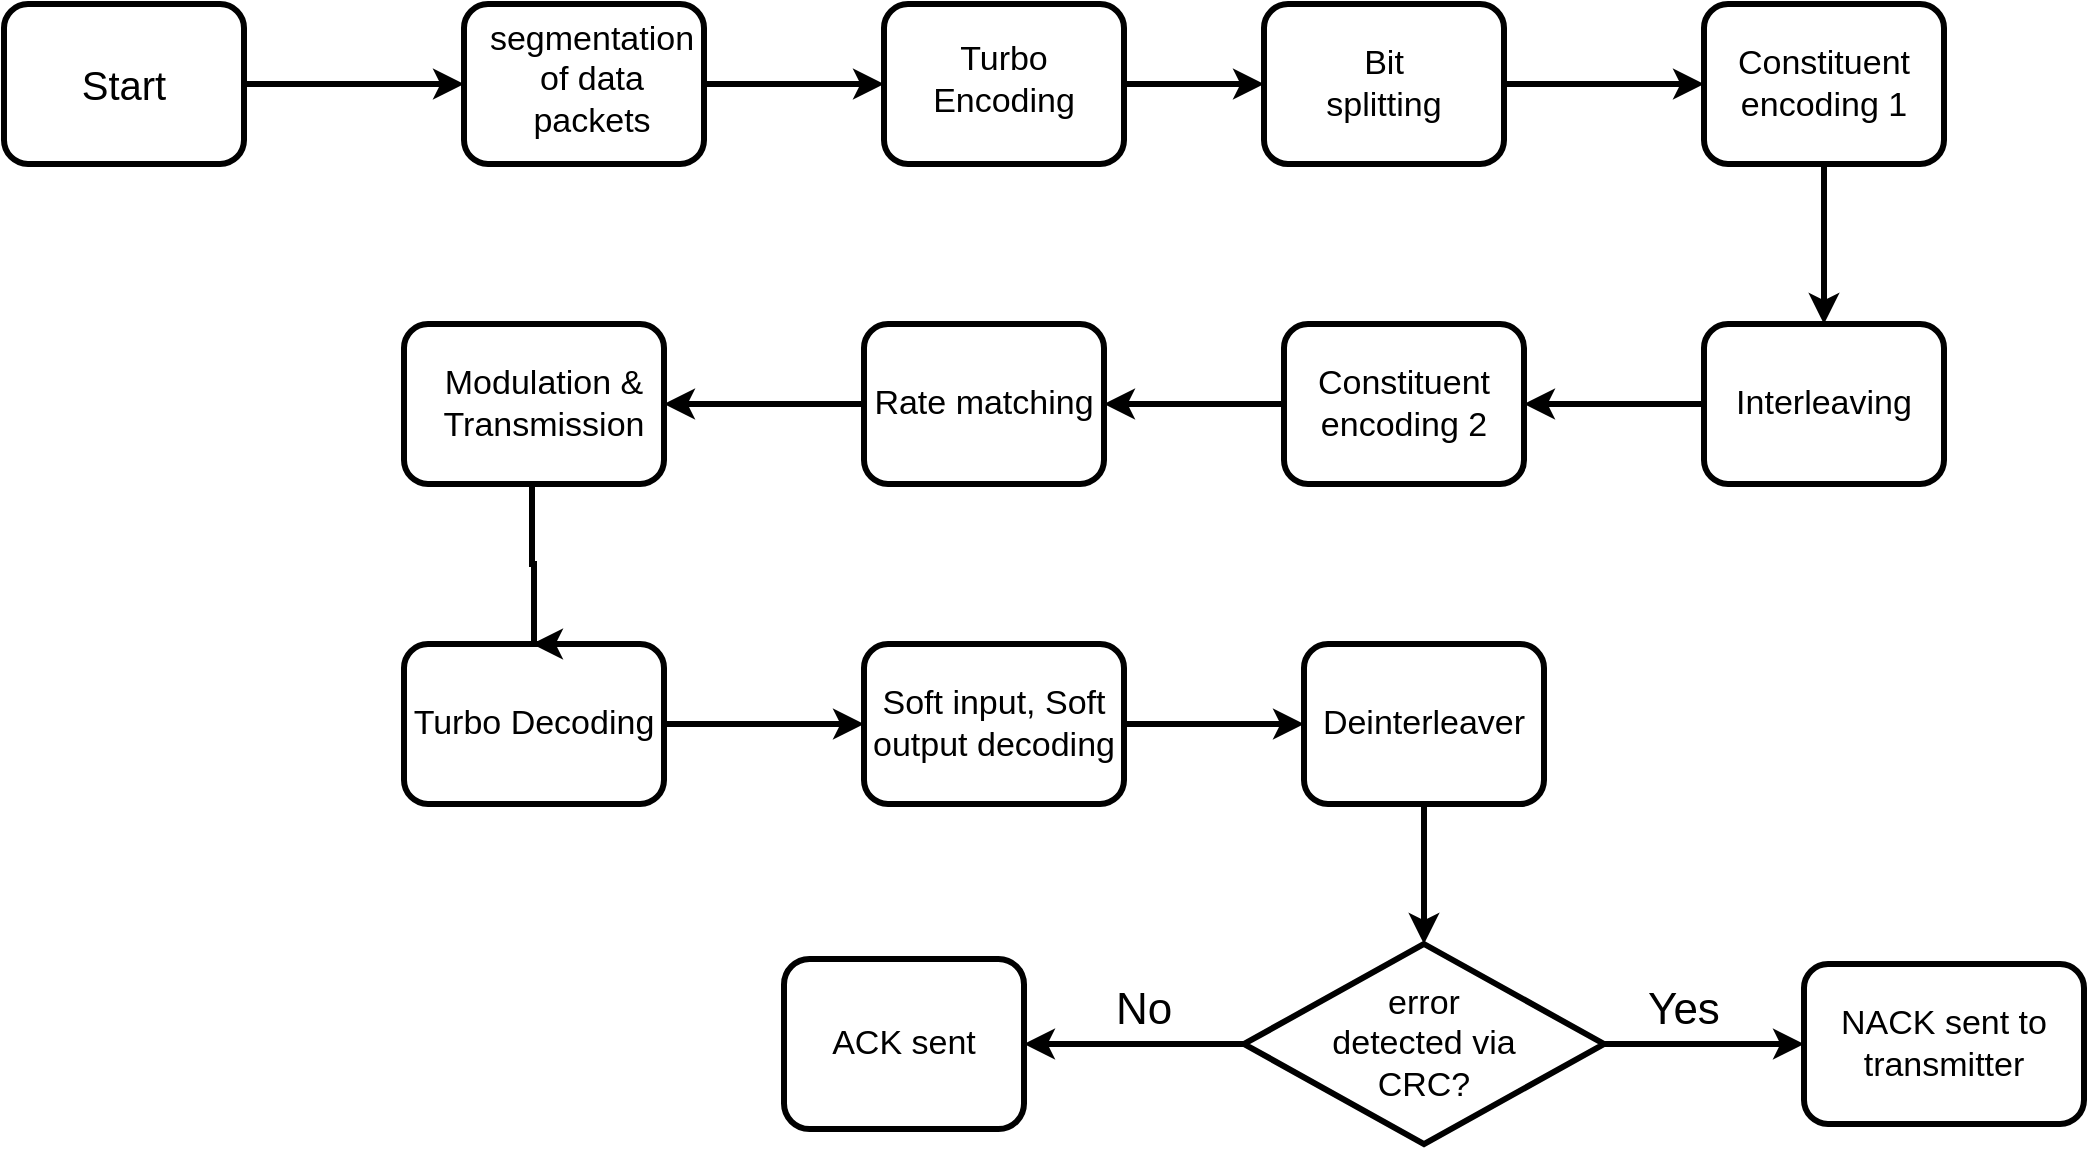 <mxfile version="26.0.5">
  <diagram name="Page-1" id="hd4K_-JfaXecoMEVGY_b">
    <mxGraphModel dx="1909" dy="1013" grid="1" gridSize="10" guides="1" tooltips="1" connect="1" arrows="1" fold="1" page="1" pageScale="1" pageWidth="827" pageHeight="1169" math="0" shadow="0">
      <root>
        <mxCell id="0" />
        <mxCell id="1" parent="0" />
        <mxCell id="OLJDqBpR-RK0W_lEo3u7-1" value="" style="rounded=1;whiteSpace=wrap;html=1;strokeWidth=3;" vertex="1" parent="1">
          <mxGeometry x="310" y="780" width="120" height="80" as="geometry" />
        </mxCell>
        <mxCell id="OLJDqBpR-RK0W_lEo3u7-2" value="" style="rounded=1;whiteSpace=wrap;html=1;strokeWidth=3;" vertex="1" parent="1">
          <mxGeometry x="540" y="780" width="120" height="80" as="geometry" />
        </mxCell>
        <mxCell id="OLJDqBpR-RK0W_lEo3u7-3" value="" style="rounded=1;whiteSpace=wrap;html=1;strokeWidth=3;" vertex="1" parent="1">
          <mxGeometry x="750" y="780" width="120" height="80" as="geometry" />
        </mxCell>
        <mxCell id="OLJDqBpR-RK0W_lEo3u7-4" value="" style="rounded=1;whiteSpace=wrap;html=1;strokeWidth=3;" vertex="1" parent="1">
          <mxGeometry x="940" y="780" width="120" height="80" as="geometry" />
        </mxCell>
        <mxCell id="OLJDqBpR-RK0W_lEo3u7-5" style="edgeStyle=orthogonalEdgeStyle;rounded=0;orthogonalLoop=1;jettySize=auto;html=1;exitX=0.5;exitY=1;exitDx=0;exitDy=0;strokeWidth=3;" edge="1" parent="1" source="OLJDqBpR-RK0W_lEo3u7-4" target="OLJDqBpR-RK0W_lEo3u7-4">
          <mxGeometry relative="1" as="geometry" />
        </mxCell>
        <mxCell id="OLJDqBpR-RK0W_lEo3u7-6" value="&lt;font style=&quot;font-size: 17px;&quot;&gt;Turbo Decoding&lt;/font&gt;" style="rounded=1;whiteSpace=wrap;html=1;strokeWidth=3;" vertex="1" parent="1">
          <mxGeometry x="510" y="1100" width="130" height="80" as="geometry" />
        </mxCell>
        <mxCell id="OLJDqBpR-RK0W_lEo3u7-7" value="&lt;font style=&quot;font-size: 17px;&quot;&gt;Interleaving&lt;/font&gt;" style="rounded=1;whiteSpace=wrap;html=1;strokeWidth=3;" vertex="1" parent="1">
          <mxGeometry x="1160" y="940" width="120" height="80" as="geometry" />
        </mxCell>
        <mxCell id="OLJDqBpR-RK0W_lEo3u7-8" style="edgeStyle=orthogonalEdgeStyle;rounded=0;orthogonalLoop=1;jettySize=auto;html=1;exitX=0.75;exitY=0;exitDx=0;exitDy=0;entryX=1;entryY=0.25;entryDx=0;entryDy=0;strokeWidth=3;" edge="1" parent="1" source="OLJDqBpR-RK0W_lEo3u7-10" target="OLJDqBpR-RK0W_lEo3u7-16">
          <mxGeometry relative="1" as="geometry" />
        </mxCell>
        <mxCell id="OLJDqBpR-RK0W_lEo3u7-9" style="edgeStyle=orthogonalEdgeStyle;rounded=0;orthogonalLoop=1;jettySize=auto;html=1;entryX=0.5;entryY=0;entryDx=0;entryDy=0;strokeWidth=3;" edge="1" parent="1">
          <mxGeometry relative="1" as="geometry">
            <mxPoint x="569.0" y="1020" as="sourcePoint" />
            <mxPoint x="574.0" y="1100" as="targetPoint" />
            <Array as="points">
              <mxPoint x="574" y="1020" />
              <mxPoint x="574" y="1060" />
              <mxPoint x="575" y="1100" />
            </Array>
          </mxGeometry>
        </mxCell>
        <mxCell id="OLJDqBpR-RK0W_lEo3u7-10" value="" style="rounded=1;whiteSpace=wrap;html=1;strokeWidth=3;" vertex="1" parent="1">
          <mxGeometry x="510" y="940" width="130" height="80" as="geometry" />
        </mxCell>
        <mxCell id="OLJDqBpR-RK0W_lEo3u7-11" value="&lt;font style=&quot;font-size: 17px;&quot;&gt;Soft input, Soft output decoding&lt;/font&gt;" style="rounded=1;whiteSpace=wrap;html=1;strokeWidth=3;" vertex="1" parent="1">
          <mxGeometry x="740" y="1100" width="130" height="80" as="geometry" />
        </mxCell>
        <mxCell id="OLJDqBpR-RK0W_lEo3u7-12" value="&lt;font style=&quot;font-size: 20px;&quot;&gt;Start&lt;/font&gt;" style="text;html=1;align=center;verticalAlign=middle;whiteSpace=wrap;rounded=0;shadow=1;fontStyle=0;strokeWidth=3;" vertex="1" parent="1">
          <mxGeometry x="340" y="805" width="60" height="30" as="geometry" />
        </mxCell>
        <mxCell id="OLJDqBpR-RK0W_lEo3u7-13" value="&lt;font style=&quot;font-size: 17px;&quot;&gt;segmentation of data packets&lt;/font&gt;" style="text;html=1;align=center;verticalAlign=middle;whiteSpace=wrap;rounded=0;fontStyle=0;strokeWidth=3;" vertex="1" parent="1">
          <mxGeometry x="574" y="795" width="60" height="45" as="geometry" />
        </mxCell>
        <mxCell id="OLJDqBpR-RK0W_lEo3u7-14" value="&lt;font style=&quot;font-size: 17px;&quot;&gt;Turbo Encoding&lt;/font&gt;" style="text;html=1;align=center;verticalAlign=middle;whiteSpace=wrap;rounded=0;fontStyle=0;strokeWidth=3;" vertex="1" parent="1">
          <mxGeometry x="780" y="802.5" width="60" height="30" as="geometry" />
        </mxCell>
        <mxCell id="OLJDqBpR-RK0W_lEo3u7-15" value="&lt;font style=&quot;font-size: 17px;&quot;&gt;Bit splitting&lt;/font&gt;" style="text;html=1;align=center;verticalAlign=middle;whiteSpace=wrap;rounded=0;fontStyle=0;strokeWidth=3;" vertex="1" parent="1">
          <mxGeometry x="970" y="805" width="60" height="30" as="geometry" />
        </mxCell>
        <mxCell id="OLJDqBpR-RK0W_lEo3u7-16" value="&lt;font style=&quot;font-size: 17px;&quot;&gt;&lt;span style=&quot;font-size: 17px;&quot;&gt;Modulation &amp;amp; Transmission&lt;/span&gt;&lt;/font&gt;" style="text;html=1;align=center;verticalAlign=middle;whiteSpace=wrap;rounded=0;fontStyle=0;fontSize=17;strokeWidth=3;" vertex="1" parent="1">
          <mxGeometry x="550" y="965" width="60" height="30" as="geometry" />
        </mxCell>
        <mxCell id="OLJDqBpR-RK0W_lEo3u7-17" value="&lt;font style=&quot;font-size: 17px;&quot;&gt;Constituent encoding 2&lt;/font&gt;" style="rounded=1;whiteSpace=wrap;html=1;strokeWidth=3;" vertex="1" parent="1">
          <mxGeometry x="950" y="940" width="120" height="80" as="geometry" />
        </mxCell>
        <mxCell id="OLJDqBpR-RK0W_lEo3u7-18" value="&lt;font style=&quot;font-size: 17px;&quot;&gt;Rate matching&lt;/font&gt;" style="rounded=1;whiteSpace=wrap;html=1;strokeWidth=3;" vertex="1" parent="1">
          <mxGeometry x="740" y="940" width="120" height="80" as="geometry" />
        </mxCell>
        <mxCell id="OLJDqBpR-RK0W_lEo3u7-19" value="&lt;font style=&quot;font-size: 17px;&quot;&gt;Constituent encoding 1&lt;/font&gt;" style="rounded=1;whiteSpace=wrap;html=1;strokeWidth=3;" vertex="1" parent="1">
          <mxGeometry x="1160" y="780" width="120" height="80" as="geometry" />
        </mxCell>
        <mxCell id="OLJDqBpR-RK0W_lEo3u7-20" value="&lt;font style=&quot;font-size: 17px;&quot;&gt;Deinterleaver&lt;/font&gt;" style="rounded=1;whiteSpace=wrap;html=1;strokeWidth=3;" vertex="1" parent="1">
          <mxGeometry x="960" y="1100" width="120" height="80" as="geometry" />
        </mxCell>
        <mxCell id="OLJDqBpR-RK0W_lEo3u7-21" value="&lt;div&gt;&lt;font style=&quot;font-size: 17px;&quot;&gt;&lt;br&gt;&lt;/font&gt;&lt;/div&gt;&lt;font style=&quot;font-size: 17px;&quot;&gt;error&lt;br&gt;detected via &lt;br&gt;CRC?&lt;br&gt;&lt;br&gt;&lt;/font&gt;" style="rhombus;whiteSpace=wrap;html=1;fontStyle=0;strokeWidth=3;" vertex="1" parent="1">
          <mxGeometry x="930" y="1250" width="180" height="100" as="geometry" />
        </mxCell>
        <mxCell id="OLJDqBpR-RK0W_lEo3u7-22" value="&lt;font style=&quot;font-size: 17px;&quot;&gt;ACK sent&lt;/font&gt;" style="rounded=1;whiteSpace=wrap;html=1;strokeWidth=3;" vertex="1" parent="1">
          <mxGeometry x="700" y="1257.5" width="120" height="85" as="geometry" />
        </mxCell>
        <mxCell id="OLJDqBpR-RK0W_lEo3u7-23" value="&lt;font style=&quot;font-size: 17px;&quot;&gt;NACK sent to transmitter&lt;/font&gt;" style="rounded=1;whiteSpace=wrap;html=1;strokeWidth=3;" vertex="1" parent="1">
          <mxGeometry x="1210" y="1260" width="140" height="80" as="geometry" />
        </mxCell>
        <mxCell id="OLJDqBpR-RK0W_lEo3u7-24" value="" style="endArrow=classic;html=1;rounded=0;exitX=0;exitY=0.5;exitDx=0;exitDy=0;entryX=1;entryY=0.5;entryDx=0;entryDy=0;strokeWidth=3;" edge="1" parent="1" source="OLJDqBpR-RK0W_lEo3u7-21" target="OLJDqBpR-RK0W_lEo3u7-22">
          <mxGeometry width="50" height="50" relative="1" as="geometry">
            <mxPoint x="680" y="1370" as="sourcePoint" />
            <mxPoint x="730" y="1320" as="targetPoint" />
          </mxGeometry>
        </mxCell>
        <mxCell id="OLJDqBpR-RK0W_lEo3u7-25" value="&lt;font style=&quot;font-size: 22px;&quot;&gt;No&lt;/font&gt;" style="text;html=1;align=center;verticalAlign=middle;whiteSpace=wrap;rounded=0;strokeWidth=3;" vertex="1" parent="1">
          <mxGeometry x="850" y="1267.5" width="60" height="30" as="geometry" />
        </mxCell>
        <mxCell id="OLJDqBpR-RK0W_lEo3u7-26" value="" style="endArrow=classic;html=1;rounded=0;exitX=1;exitY=0.5;exitDx=0;exitDy=0;entryX=0;entryY=0.5;entryDx=0;entryDy=0;strokeWidth=3;" edge="1" parent="1" source="OLJDqBpR-RK0W_lEo3u7-21" target="OLJDqBpR-RK0W_lEo3u7-23">
          <mxGeometry width="50" height="50" relative="1" as="geometry">
            <mxPoint x="1130" y="1450" as="sourcePoint" />
            <mxPoint x="1180" y="1400" as="targetPoint" />
          </mxGeometry>
        </mxCell>
        <mxCell id="OLJDqBpR-RK0W_lEo3u7-27" value="&lt;font style=&quot;font-size: 22px;&quot;&gt;Yes&lt;/font&gt;" style="text;html=1;align=center;verticalAlign=middle;whiteSpace=wrap;rounded=0;strokeWidth=3;" vertex="1" parent="1">
          <mxGeometry x="1120" y="1267.5" width="60" height="30" as="geometry" />
        </mxCell>
        <mxCell id="OLJDqBpR-RK0W_lEo3u7-28" value="" style="endArrow=classic;html=1;rounded=0;entryX=0.5;entryY=0;entryDx=0;entryDy=0;exitX=0.5;exitY=1;exitDx=0;exitDy=0;strokeWidth=3;" edge="1" parent="1" source="OLJDqBpR-RK0W_lEo3u7-20" target="OLJDqBpR-RK0W_lEo3u7-21">
          <mxGeometry width="50" height="50" relative="1" as="geometry">
            <mxPoint x="1270" y="1170" as="sourcePoint" />
            <mxPoint x="1320" y="1120" as="targetPoint" />
          </mxGeometry>
        </mxCell>
        <mxCell id="OLJDqBpR-RK0W_lEo3u7-29" value="" style="endArrow=classic;html=1;rounded=0;exitX=1;exitY=0.5;exitDx=0;exitDy=0;entryX=0;entryY=0.5;entryDx=0;entryDy=0;strokeWidth=3;" edge="1" parent="1" source="OLJDqBpR-RK0W_lEo3u7-11" target="OLJDqBpR-RK0W_lEo3u7-20">
          <mxGeometry width="50" height="50" relative="1" as="geometry">
            <mxPoint x="920" y="1410" as="sourcePoint" />
            <mxPoint x="970" y="1360" as="targetPoint" />
          </mxGeometry>
        </mxCell>
        <mxCell id="OLJDqBpR-RK0W_lEo3u7-30" value="" style="endArrow=classic;html=1;rounded=0;entryX=0;entryY=0.5;entryDx=0;entryDy=0;exitX=1;exitY=0.5;exitDx=0;exitDy=0;strokeWidth=3;" edge="1" parent="1" source="OLJDqBpR-RK0W_lEo3u7-6" target="OLJDqBpR-RK0W_lEo3u7-11">
          <mxGeometry width="50" height="50" relative="1" as="geometry">
            <mxPoint x="430" y="1310" as="sourcePoint" />
            <mxPoint x="480" y="1260" as="targetPoint" />
          </mxGeometry>
        </mxCell>
        <mxCell id="OLJDqBpR-RK0W_lEo3u7-31" value="" style="endArrow=classic;html=1;rounded=0;entryX=1;entryY=0.5;entryDx=0;entryDy=0;strokeWidth=3;" edge="1" parent="1" target="OLJDqBpR-RK0W_lEo3u7-10">
          <mxGeometry width="50" height="50" relative="1" as="geometry">
            <mxPoint x="740" y="980" as="sourcePoint" />
            <mxPoint x="540" y="1260" as="targetPoint" />
          </mxGeometry>
        </mxCell>
        <mxCell id="OLJDqBpR-RK0W_lEo3u7-32" value="" style="endArrow=classic;html=1;rounded=0;exitX=0;exitY=0.5;exitDx=0;exitDy=0;entryX=1;entryY=0.5;entryDx=0;entryDy=0;strokeWidth=3;" edge="1" parent="1" source="OLJDqBpR-RK0W_lEo3u7-17" target="OLJDqBpR-RK0W_lEo3u7-18">
          <mxGeometry width="50" height="50" relative="1" as="geometry">
            <mxPoint x="410" y="1330" as="sourcePoint" />
            <mxPoint x="460" y="1280" as="targetPoint" />
          </mxGeometry>
        </mxCell>
        <mxCell id="OLJDqBpR-RK0W_lEo3u7-33" value="" style="endArrow=classic;html=1;rounded=0;exitX=0;exitY=0.5;exitDx=0;exitDy=0;entryX=1;entryY=0.5;entryDx=0;entryDy=0;strokeWidth=3;" edge="1" parent="1" source="OLJDqBpR-RK0W_lEo3u7-7" target="OLJDqBpR-RK0W_lEo3u7-17">
          <mxGeometry width="50" height="50" relative="1" as="geometry">
            <mxPoint x="910" y="1380" as="sourcePoint" />
            <mxPoint x="960" y="1330" as="targetPoint" />
          </mxGeometry>
        </mxCell>
        <mxCell id="OLJDqBpR-RK0W_lEo3u7-34" value="" style="endArrow=classic;html=1;rounded=0;exitX=0.5;exitY=1;exitDx=0;exitDy=0;entryX=0.5;entryY=0;entryDx=0;entryDy=0;strokeWidth=3;" edge="1" parent="1" source="OLJDqBpR-RK0W_lEo3u7-19" target="OLJDqBpR-RK0W_lEo3u7-7">
          <mxGeometry width="50" height="50" relative="1" as="geometry">
            <mxPoint x="1250" y="1100" as="sourcePoint" />
            <mxPoint x="1300" y="1050" as="targetPoint" />
          </mxGeometry>
        </mxCell>
        <mxCell id="OLJDqBpR-RK0W_lEo3u7-35" value="" style="endArrow=classic;html=1;rounded=0;exitX=1;exitY=0.5;exitDx=0;exitDy=0;entryX=0;entryY=0.5;entryDx=0;entryDy=0;strokeWidth=3;" edge="1" parent="1" source="OLJDqBpR-RK0W_lEo3u7-4" target="OLJDqBpR-RK0W_lEo3u7-19">
          <mxGeometry width="50" height="50" relative="1" as="geometry">
            <mxPoint x="1080" y="740" as="sourcePoint" />
            <mxPoint x="1130" y="690" as="targetPoint" />
          </mxGeometry>
        </mxCell>
        <mxCell id="OLJDqBpR-RK0W_lEo3u7-36" value="" style="endArrow=classic;html=1;rounded=0;exitX=1;exitY=0.5;exitDx=0;exitDy=0;entryX=0;entryY=0.5;entryDx=0;entryDy=0;strokeWidth=3;" edge="1" parent="1" source="OLJDqBpR-RK0W_lEo3u7-3" target="OLJDqBpR-RK0W_lEo3u7-4">
          <mxGeometry width="50" height="50" relative="1" as="geometry">
            <mxPoint x="850" y="1370" as="sourcePoint" />
            <mxPoint x="900" y="1320" as="targetPoint" />
          </mxGeometry>
        </mxCell>
        <mxCell id="OLJDqBpR-RK0W_lEo3u7-37" value="" style="endArrow=classic;html=1;rounded=0;exitX=1;exitY=0.5;exitDx=0;exitDy=0;entryX=0;entryY=0.5;entryDx=0;entryDy=0;strokeWidth=3;" edge="1" parent="1" source="OLJDqBpR-RK0W_lEo3u7-2" target="OLJDqBpR-RK0W_lEo3u7-3">
          <mxGeometry width="50" height="50" relative="1" as="geometry">
            <mxPoint x="420" y="960" as="sourcePoint" />
            <mxPoint x="470" y="910" as="targetPoint" />
          </mxGeometry>
        </mxCell>
        <mxCell id="OLJDqBpR-RK0W_lEo3u7-38" value="" style="endArrow=classic;html=1;rounded=0;exitX=1;exitY=0.5;exitDx=0;exitDy=0;entryX=0;entryY=0.5;entryDx=0;entryDy=0;strokeWidth=3;" edge="1" parent="1" source="OLJDqBpR-RK0W_lEo3u7-1" target="OLJDqBpR-RK0W_lEo3u7-2">
          <mxGeometry width="50" height="50" relative="1" as="geometry">
            <mxPoint x="350" y="1030" as="sourcePoint" />
            <mxPoint x="400" y="980" as="targetPoint" />
          </mxGeometry>
        </mxCell>
        <mxCell id="OLJDqBpR-RK0W_lEo3u7-39" style="edgeStyle=orthogonalEdgeStyle;rounded=0;orthogonalLoop=1;jettySize=auto;html=1;exitX=0.5;exitY=1;exitDx=0;exitDy=0;strokeWidth=3;" edge="1" parent="1" source="OLJDqBpR-RK0W_lEo3u7-20" target="OLJDqBpR-RK0W_lEo3u7-20">
          <mxGeometry relative="1" as="geometry" />
        </mxCell>
      </root>
    </mxGraphModel>
  </diagram>
</mxfile>
